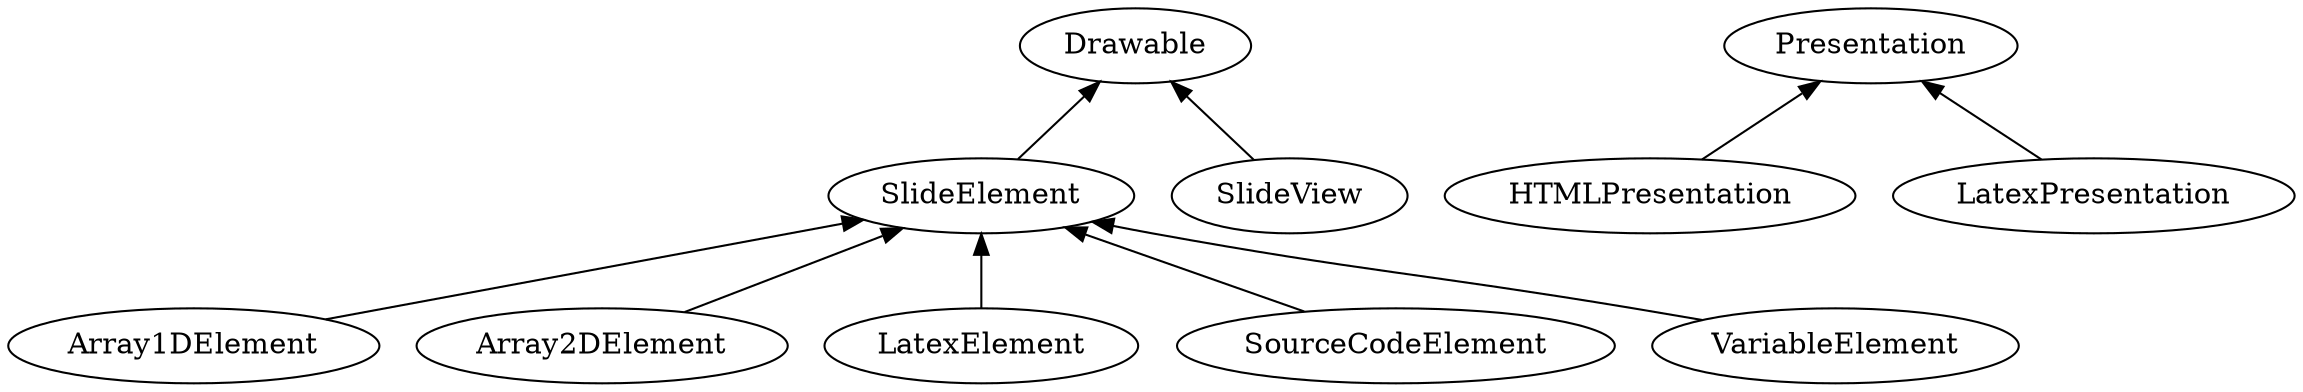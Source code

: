digraph {
	SlideElement -> Array1DElement [dir=back];
	SlideElement -> Array2DElement [dir=back];
	Drawable
	Presentation -> HTMLPresentation [dir=back];
	SlideElement -> LatexElement [dir=back];
	Presentation -> LatexPresentation [dir=back];
	Presentation
	Drawable -> SlideView [dir=back];
	Drawable -> SlideElement [dir=back];
	SlideElement -> SourceCodeElement [dir=back];
	SlideElement -> VariableElement [dir=back];
}
